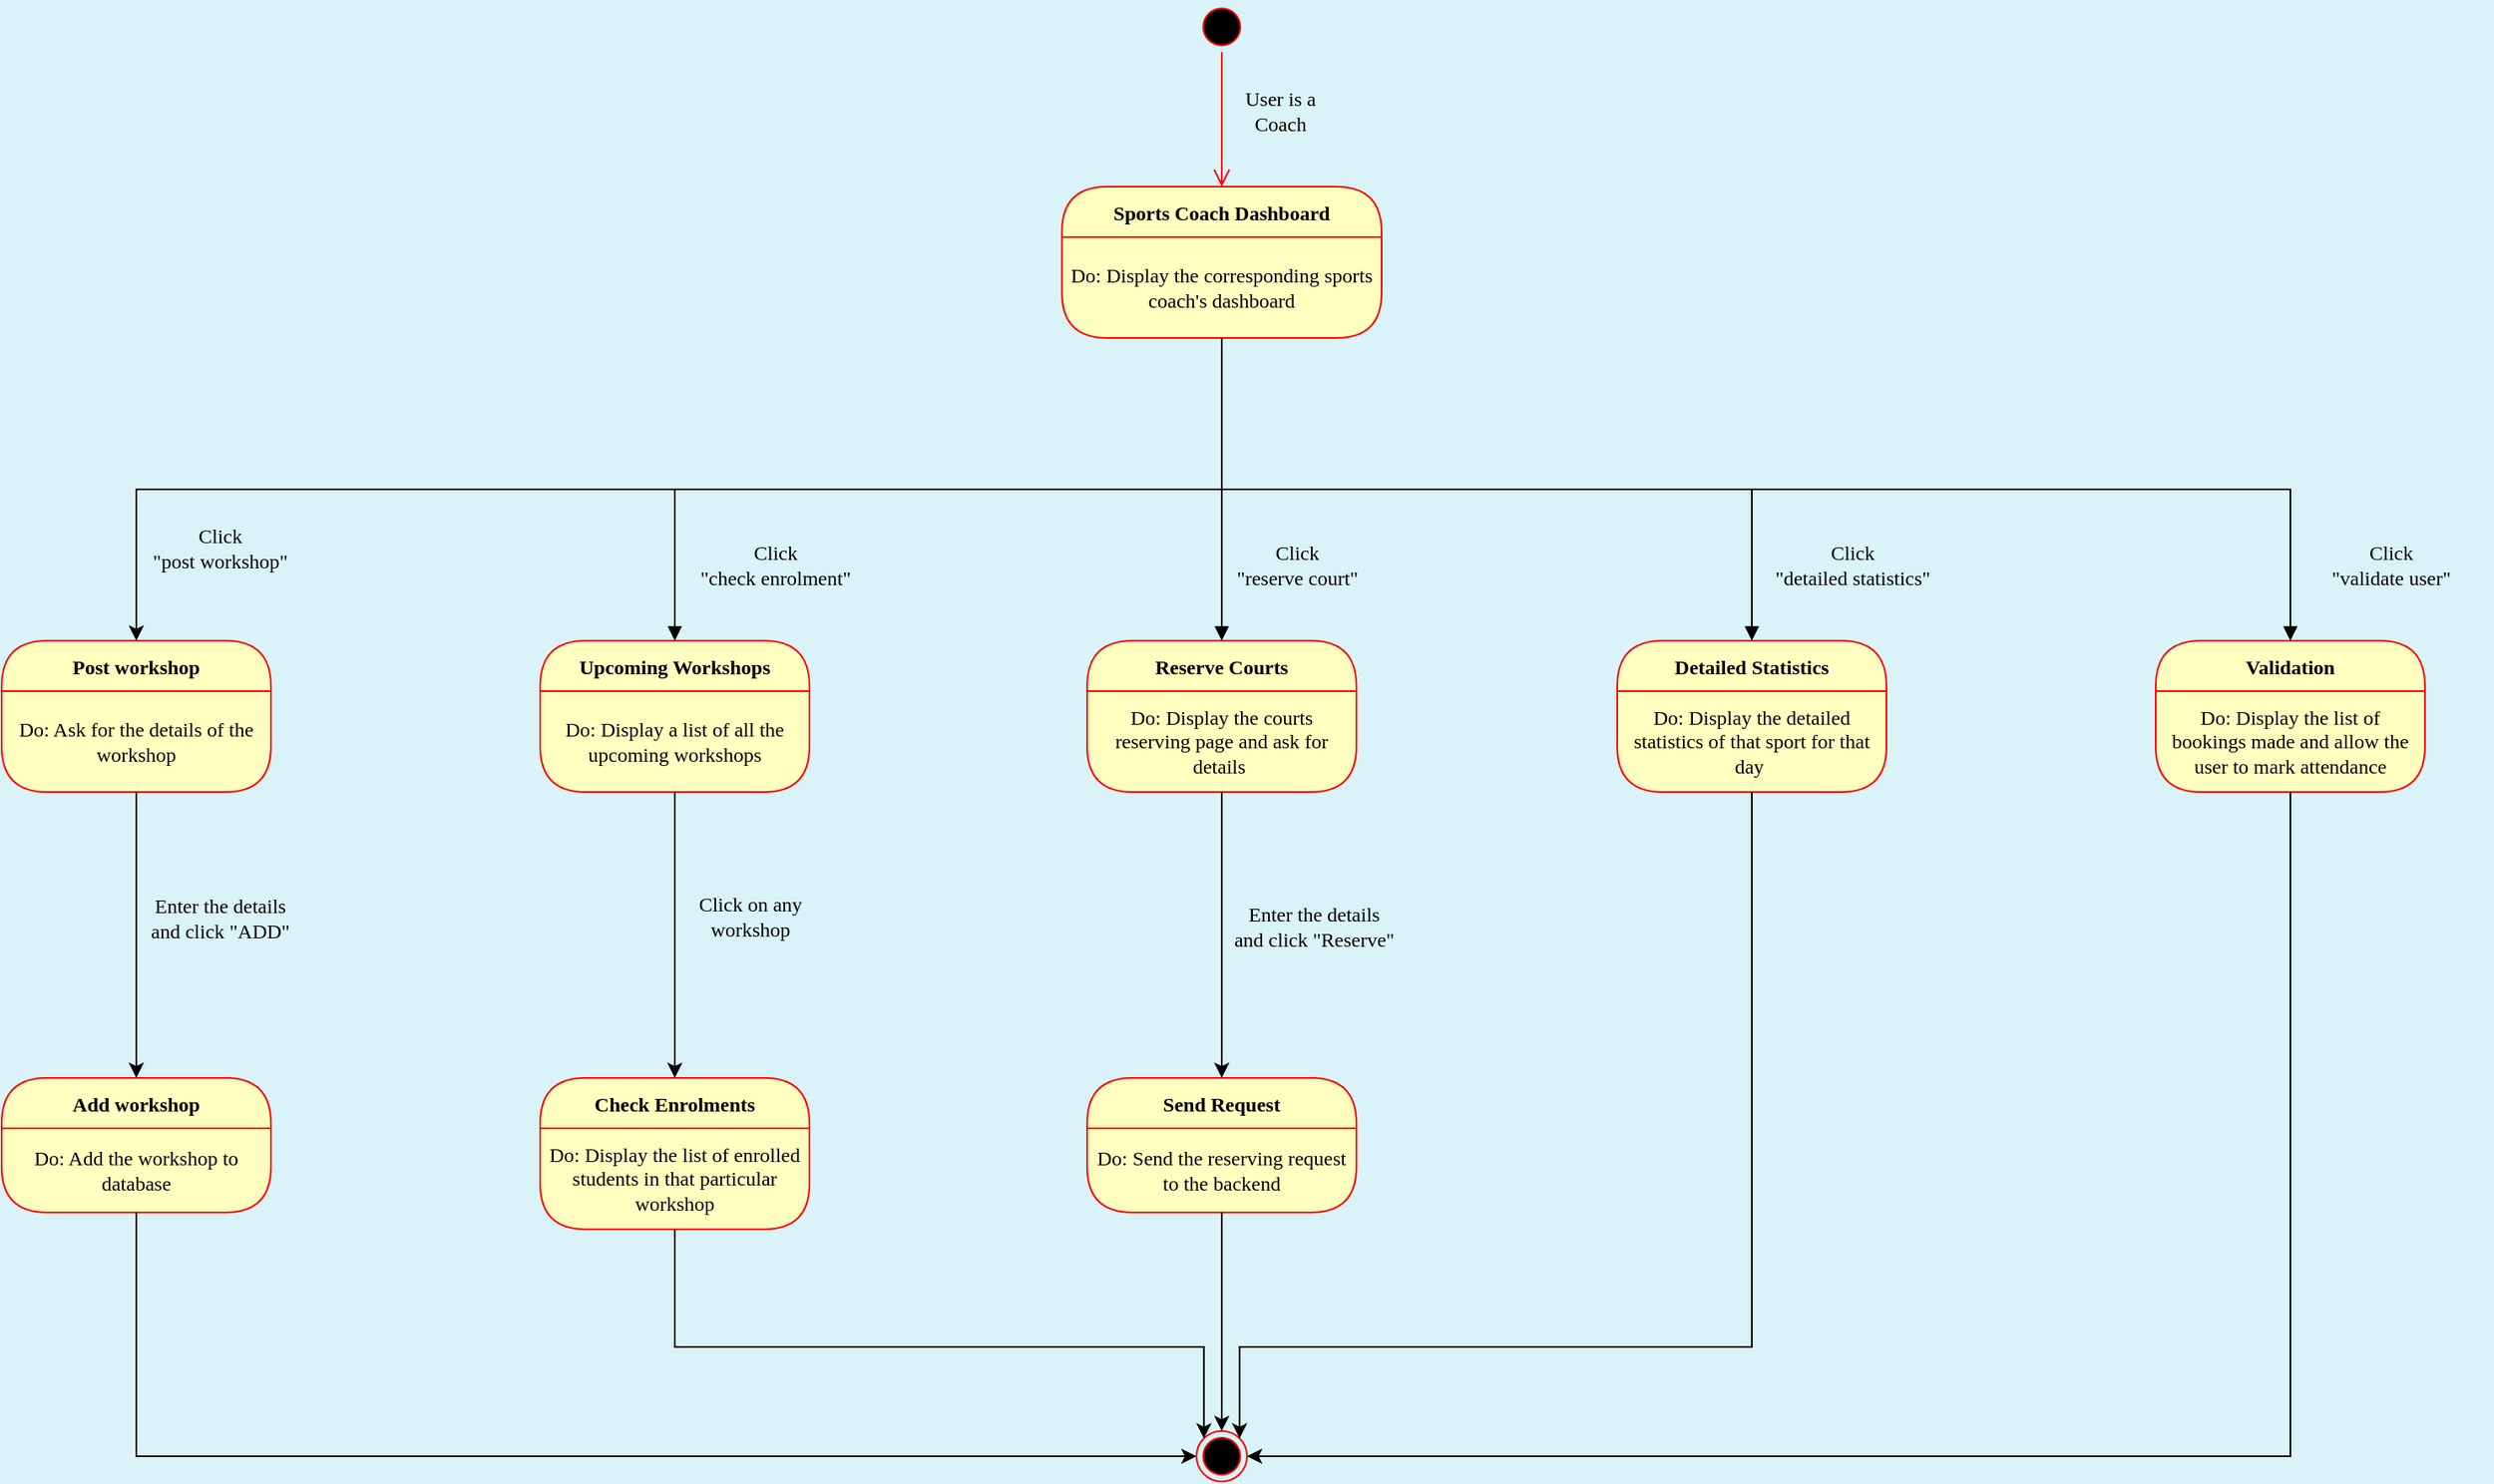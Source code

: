 <mxfile version="23.1.1" type="google">
  <diagram name="Page-1" id="58cdce13-f638-feb5-8d6f-7d28b1aa9fa0">
    <mxGraphModel grid="1" page="1" gridSize="10" guides="1" tooltips="1" connect="1" arrows="1" fold="1" pageScale="1" pageWidth="1654" pageHeight="1169" background="#D9F3F8" math="0" shadow="0">
      <root>
        <mxCell id="0" />
        <mxCell id="1" parent="0" />
        <mxCell id="U-6L90hBsTqb_HatNkOn-1" value="" style="ellipse;html=1;shape=startState;fillColor=#000000;strokeColor=#ff0000;fontFamily=Poppins;fontSource=https%3A%2F%2Ffonts.googleapis.com%2Fcss%3Ffamily%3DPoppins;" vertex="1" parent="1">
          <mxGeometry x="790" y="40" width="30" height="30" as="geometry" />
        </mxCell>
        <mxCell id="U-6L90hBsTqb_HatNkOn-2" value="" style="edgeStyle=orthogonalEdgeStyle;html=1;verticalAlign=bottom;endArrow=open;endSize=8;strokeColor=#ff0000;rounded=0;fontFamily=Poppins;fontSource=https%3A%2F%2Ffonts.googleapis.com%2Fcss%3Ffamily%3DPoppins;" edge="1" parent="1" source="U-6L90hBsTqb_HatNkOn-1">
          <mxGeometry relative="1" as="geometry">
            <mxPoint x="805" y="150" as="targetPoint" />
          </mxGeometry>
        </mxCell>
        <mxCell id="U-6L90hBsTqb_HatNkOn-4" value="User is a Coach" style="text;html=1;strokeColor=none;fillColor=none;align=center;verticalAlign=middle;whiteSpace=wrap;rounded=0;fontFamily=Poppins;fontSource=https%3A%2F%2Ffonts.googleapis.com%2Fcss%3Ffamily%3DPoppins;" vertex="1" parent="1">
          <mxGeometry x="810" y="90" width="60" height="30" as="geometry" />
        </mxCell>
        <mxCell id="U-6L90hBsTqb_HatNkOn-5" value="Sports Coach Dashboard" style="swimlane;fontStyle=1;align=center;verticalAlign=middle;childLayout=stackLayout;horizontal=1;startSize=30;horizontalStack=0;resizeParent=0;resizeLast=1;container=0;fontColor=#000000;collapsible=0;rounded=1;arcSize=30;strokeColor=#ff0000;fillColor=#ffffc0;swimlaneFillColor=#ffffc0;dropTarget=0;fontFamily=Poppins;fontSource=https%3A%2F%2Ffonts.googleapis.com%2Fcss%3Ffamily%3DPoppins;" vertex="1" parent="1">
          <mxGeometry x="710" y="150" width="190" height="90" as="geometry" />
        </mxCell>
        <mxCell id="U-6L90hBsTqb_HatNkOn-6" value="Do: Display the corresponding sports coach&#39;s dashboard" style="text;html=1;strokeColor=none;fillColor=none;align=center;verticalAlign=middle;spacingLeft=4;spacingRight=4;whiteSpace=wrap;overflow=hidden;rotatable=0;fontColor=#000000;fontFamily=Poppins;fontSource=https%3A%2F%2Ffonts.googleapis.com%2Fcss%3Ffamily%3DPoppins;" vertex="1" parent="U-6L90hBsTqb_HatNkOn-5">
          <mxGeometry y="30" width="190" height="60" as="geometry" />
        </mxCell>
        <mxCell id="U-6L90hBsTqb_HatNkOn-9" value="Subtitle" style="text;html=1;strokeColor=none;fillColor=none;align=center;verticalAlign=middle;spacingLeft=4;spacingRight=4;whiteSpace=wrap;overflow=hidden;rotatable=0;fontColor=#000000;fontFamily=Poppins;fontSource=https%3A%2F%2Ffonts.googleapis.com%2Fcss%3Ffamily%3DPoppins;" vertex="1" parent="U-6L90hBsTqb_HatNkOn-5">
          <mxGeometry y="90" width="190" as="geometry" />
        </mxCell>
        <mxCell id="U-6L90hBsTqb_HatNkOn-17" value="Post workshop" style="swimlane;fontStyle=1;align=center;verticalAlign=middle;childLayout=stackLayout;horizontal=1;startSize=30;horizontalStack=0;resizeParent=0;resizeLast=1;container=0;fontColor=#000000;collapsible=0;rounded=1;arcSize=30;strokeColor=#ff0000;fillColor=#ffffc0;swimlaneFillColor=#ffffc0;dropTarget=0;fontFamily=Poppins;fontSource=https%3A%2F%2Ffonts.googleapis.com%2Fcss%3Ffamily%3DPoppins;" vertex="1" parent="1">
          <mxGeometry x="80" y="420" width="160" height="90" as="geometry" />
        </mxCell>
        <mxCell id="U-6L90hBsTqb_HatNkOn-18" value="Do: Ask for the details of the workshop" style="text;html=1;strokeColor=none;fillColor=none;align=center;verticalAlign=middle;spacingLeft=4;spacingRight=4;whiteSpace=wrap;overflow=hidden;rotatable=0;fontColor=#000000;fontFamily=Poppins;fontSource=https%3A%2F%2Ffonts.googleapis.com%2Fcss%3Ffamily%3DPoppins;" vertex="1" parent="U-6L90hBsTqb_HatNkOn-17">
          <mxGeometry y="30" width="160" height="60" as="geometry" />
        </mxCell>
        <mxCell id="U-6L90hBsTqb_HatNkOn-20" value="Do: Ask for the details of the workshop" style="text;html=1;strokeColor=none;fillColor=none;align=center;verticalAlign=middle;spacingLeft=4;spacingRight=4;whiteSpace=wrap;overflow=hidden;rotatable=0;fontColor=#000000;fontFamily=Poppins;fontSource=https%3A%2F%2Ffonts.googleapis.com%2Fcss%3Ffamily%3DPoppins;" vertex="1" parent="U-6L90hBsTqb_HatNkOn-17">
          <mxGeometry y="90" width="160" as="geometry" />
        </mxCell>
        <mxCell id="U-6L90hBsTqb_HatNkOn-25" value="Upcoming Workshops" style="swimlane;fontStyle=1;align=center;verticalAlign=middle;childLayout=stackLayout;horizontal=1;startSize=30;horizontalStack=0;resizeParent=0;resizeLast=1;container=0;fontColor=#000000;collapsible=0;rounded=1;arcSize=30;strokeColor=#ff0000;fillColor=#ffffc0;swimlaneFillColor=#ffffc0;dropTarget=0;fontFamily=Poppins;fontSource=https%3A%2F%2Ffonts.googleapis.com%2Fcss%3Ffamily%3DPoppins;" vertex="1" parent="1">
          <mxGeometry x="400" y="420" width="160" height="90" as="geometry" />
        </mxCell>
        <mxCell id="U-6L90hBsTqb_HatNkOn-26" value="Do: Display a list of all the upcoming workshops" style="text;html=1;strokeColor=none;fillColor=none;align=center;verticalAlign=middle;spacingLeft=4;spacingRight=4;whiteSpace=wrap;overflow=hidden;rotatable=0;fontColor=#000000;fontFamily=Poppins;fontSource=https%3A%2F%2Ffonts.googleapis.com%2Fcss%3Ffamily%3DPoppins;" vertex="1" parent="U-6L90hBsTqb_HatNkOn-25">
          <mxGeometry y="30" width="160" height="60" as="geometry" />
        </mxCell>
        <mxCell id="U-6L90hBsTqb_HatNkOn-33" value="Reserve Courts" style="swimlane;fontStyle=1;align=center;verticalAlign=middle;childLayout=stackLayout;horizontal=1;startSize=30;horizontalStack=0;resizeParent=0;resizeLast=1;container=0;fontColor=#000000;collapsible=0;rounded=1;arcSize=30;strokeColor=#ff0000;fillColor=#ffffc0;swimlaneFillColor=#ffffc0;dropTarget=0;fontFamily=Poppins;fontSource=https%3A%2F%2Ffonts.googleapis.com%2Fcss%3Ffamily%3DPoppins;" vertex="1" parent="1">
          <mxGeometry x="725" y="420" width="160" height="90" as="geometry" />
        </mxCell>
        <mxCell id="U-6L90hBsTqb_HatNkOn-35" value="Do: Display the courts reserving page and ask for details&amp;nbsp;" style="text;html=1;strokeColor=none;fillColor=none;align=center;verticalAlign=middle;spacingLeft=4;spacingRight=4;whiteSpace=wrap;overflow=hidden;rotatable=0;fontColor=#000000;fontFamily=Poppins;fontSource=https%3A%2F%2Ffonts.googleapis.com%2Fcss%3Ffamily%3DPoppins;" vertex="1" parent="U-6L90hBsTqb_HatNkOn-33">
          <mxGeometry y="30" width="160" height="60" as="geometry" />
        </mxCell>
        <mxCell id="U-6L90hBsTqb_HatNkOn-37" value="Detailed Statistics" style="swimlane;fontStyle=1;align=center;verticalAlign=middle;childLayout=stackLayout;horizontal=1;startSize=30;horizontalStack=0;resizeParent=0;resizeLast=1;container=0;fontColor=#000000;collapsible=0;rounded=1;arcSize=30;strokeColor=#ff0000;fillColor=#ffffc0;swimlaneFillColor=#ffffc0;dropTarget=0;fontFamily=Poppins;fontSource=https%3A%2F%2Ffonts.googleapis.com%2Fcss%3Ffamily%3DPoppins;" vertex="1" parent="1">
          <mxGeometry x="1040" y="420" width="160" height="90" as="geometry" />
        </mxCell>
        <mxCell id="U-6L90hBsTqb_HatNkOn-39" value="Do: Display the detailed statistics of that sport for that day&amp;nbsp;" style="text;html=1;strokeColor=none;fillColor=none;align=center;verticalAlign=middle;spacingLeft=4;spacingRight=4;whiteSpace=wrap;overflow=hidden;rotatable=0;fontColor=#000000;fontFamily=Poppins;fontSource=https%3A%2F%2Ffonts.googleapis.com%2Fcss%3Ffamily%3DPoppins;" vertex="1" parent="U-6L90hBsTqb_HatNkOn-37">
          <mxGeometry y="30" width="160" height="60" as="geometry" />
        </mxCell>
        <mxCell id="U-6L90hBsTqb_HatNkOn-43" value="Do: Display the detailed statistics of&amp;nbsp;" style="text;html=1;strokeColor=none;fillColor=none;align=center;verticalAlign=middle;spacingLeft=4;spacingRight=4;whiteSpace=wrap;overflow=hidden;rotatable=0;fontColor=#000000;fontFamily=Poppins;fontSource=https%3A%2F%2Ffonts.googleapis.com%2Fcss%3Ffamily%3DPoppins;" vertex="1" parent="U-6L90hBsTqb_HatNkOn-37">
          <mxGeometry y="90" width="160" as="geometry" />
        </mxCell>
        <mxCell id="U-6L90hBsTqb_HatNkOn-40" value="Validation" style="swimlane;fontStyle=1;align=center;verticalAlign=middle;childLayout=stackLayout;horizontal=1;startSize=30;horizontalStack=0;resizeParent=0;resizeLast=1;container=0;fontColor=#000000;collapsible=0;rounded=1;arcSize=30;strokeColor=#ff0000;fillColor=#ffffc0;swimlaneFillColor=#ffffc0;dropTarget=0;fontFamily=Poppins;fontSource=https%3A%2F%2Ffonts.googleapis.com%2Fcss%3Ffamily%3DPoppins;" vertex="1" parent="1">
          <mxGeometry x="1360" y="420" width="160" height="90" as="geometry" />
        </mxCell>
        <mxCell id="U-6L90hBsTqb_HatNkOn-42" value="Do: Display the list of bookings made and allow the user to mark attendance" style="text;html=1;strokeColor=none;fillColor=none;align=center;verticalAlign=middle;spacingLeft=4;spacingRight=4;whiteSpace=wrap;overflow=hidden;rotatable=0;fontColor=#000000;fontFamily=Poppins;fontSource=https%3A%2F%2Ffonts.googleapis.com%2Fcss%3Ffamily%3DPoppins;" vertex="1" parent="U-6L90hBsTqb_HatNkOn-40">
          <mxGeometry y="30" width="160" height="60" as="geometry" />
        </mxCell>
        <mxCell id="U-6L90hBsTqb_HatNkOn-45" value="Add workshop" style="swimlane;fontStyle=1;align=center;verticalAlign=middle;childLayout=stackLayout;horizontal=1;startSize=30;horizontalStack=0;resizeParent=0;resizeLast=1;container=0;fontColor=#000000;collapsible=0;rounded=1;arcSize=30;strokeColor=#ff0000;fillColor=#ffffc0;swimlaneFillColor=#ffffc0;dropTarget=0;fontFamily=Poppins;fontSource=https%3A%2F%2Ffonts.googleapis.com%2Fcss%3Ffamily%3DPoppins;" vertex="1" parent="1">
          <mxGeometry x="80" y="680" width="160" height="80" as="geometry" />
        </mxCell>
        <mxCell id="U-6L90hBsTqb_HatNkOn-46" value="Do: Add the workshop to database" style="text;html=1;strokeColor=none;fillColor=none;align=center;verticalAlign=middle;spacingLeft=4;spacingRight=4;whiteSpace=wrap;overflow=hidden;rotatable=0;fontColor=#000000;fontFamily=Poppins;fontSource=https%3A%2F%2Ffonts.googleapis.com%2Fcss%3Ffamily%3DPoppins;" vertex="1" parent="U-6L90hBsTqb_HatNkOn-45">
          <mxGeometry y="30" width="160" height="50" as="geometry" />
        </mxCell>
        <mxCell id="U-6L90hBsTqb_HatNkOn-49" value="Do: Add the workshop to database" style="text;html=1;strokeColor=none;fillColor=none;align=center;verticalAlign=middle;spacingLeft=4;spacingRight=4;whiteSpace=wrap;overflow=hidden;rotatable=0;fontColor=#000000;fontFamily=Poppins;fontSource=https%3A%2F%2Ffonts.googleapis.com%2Fcss%3Ffamily%3DPoppins;" vertex="1" parent="U-6L90hBsTqb_HatNkOn-45">
          <mxGeometry y="80" width="160" as="geometry" />
        </mxCell>
        <mxCell id="U-6L90hBsTqb_HatNkOn-21" style="edgeStyle=orthogonalEdgeStyle;rounded=0;orthogonalLoop=1;jettySize=auto;html=1;entryX=0.5;entryY=0;entryDx=0;entryDy=0;fontFamily=Poppins;fontSource=https%3A%2F%2Ffonts.googleapis.com%2Fcss%3Ffamily%3DPoppins;" edge="1" parent="1" source="U-6L90hBsTqb_HatNkOn-20" target="U-6L90hBsTqb_HatNkOn-45">
          <mxGeometry relative="1" as="geometry">
            <mxPoint x="160" y="600" as="targetPoint" />
          </mxGeometry>
        </mxCell>
        <mxCell id="U-6L90hBsTqb_HatNkOn-56" value="Send Request" style="swimlane;fontStyle=1;align=center;verticalAlign=middle;childLayout=stackLayout;horizontal=1;startSize=30;horizontalStack=0;resizeParent=0;resizeLast=1;container=0;fontColor=#000000;collapsible=0;rounded=1;arcSize=30;strokeColor=#ff0000;fillColor=#ffffc0;swimlaneFillColor=#ffffc0;dropTarget=0;fontFamily=Poppins;fontSource=https%3A%2F%2Ffonts.googleapis.com%2Fcss%3Ffamily%3DPoppins;" vertex="1" parent="1">
          <mxGeometry x="725" y="680" width="160" height="80" as="geometry" />
        </mxCell>
        <mxCell id="U-6L90hBsTqb_HatNkOn-58" value="Do: Send the reserving request to the backend" style="text;html=1;strokeColor=none;fillColor=none;align=center;verticalAlign=middle;spacingLeft=4;spacingRight=4;whiteSpace=wrap;overflow=hidden;rotatable=0;fontColor=#000000;fontFamily=Poppins;fontSource=https%3A%2F%2Ffonts.googleapis.com%2Fcss%3Ffamily%3DPoppins;" vertex="1" parent="U-6L90hBsTqb_HatNkOn-56">
          <mxGeometry y="30" width="160" height="50" as="geometry" />
        </mxCell>
        <mxCell id="U-6L90hBsTqb_HatNkOn-59" value="Do: Add the workshop to database" style="text;html=1;strokeColor=none;fillColor=none;align=center;verticalAlign=middle;spacingLeft=4;spacingRight=4;whiteSpace=wrap;overflow=hidden;rotatable=0;fontColor=#000000;fontFamily=Poppins;fontSource=https%3A%2F%2Ffonts.googleapis.com%2Fcss%3Ffamily%3DPoppins;" vertex="1" parent="U-6L90hBsTqb_HatNkOn-56">
          <mxGeometry y="80" width="160" as="geometry" />
        </mxCell>
        <mxCell id="U-6L90hBsTqb_HatNkOn-34" style="edgeStyle=orthogonalEdgeStyle;rounded=0;orthogonalLoop=1;jettySize=auto;html=1;entryX=0.5;entryY=0;entryDx=0;entryDy=0;fontFamily=Poppins;fontSource=https%3A%2F%2Ffonts.googleapis.com%2Fcss%3Ffamily%3DPoppins;" edge="1" parent="1" source="U-6L90hBsTqb_HatNkOn-35" target="U-6L90hBsTqb_HatNkOn-56">
          <mxGeometry relative="1" as="geometry">
            <mxPoint x="805" y="600" as="targetPoint" />
          </mxGeometry>
        </mxCell>
        <mxCell id="U-6L90hBsTqb_HatNkOn-66" value="" style="ellipse;html=1;shape=endState;fillColor=#000000;strokeColor=#ff0000;fontFamily=Poppins;fontSource=https%3A%2F%2Ffonts.googleapis.com%2Fcss%3Ffamily%3DPoppins;" vertex="1" parent="1">
          <mxGeometry x="790" y="890" width="30" height="30" as="geometry" />
        </mxCell>
        <mxCell id="U-6L90hBsTqb_HatNkOn-60" style="edgeStyle=orthogonalEdgeStyle;rounded=0;orthogonalLoop=1;jettySize=auto;html=1;exitX=0.5;exitY=1;exitDx=0;exitDy=0;entryX=0.5;entryY=0;entryDx=0;entryDy=0;fontFamily=Poppins;fontSource=https%3A%2F%2Ffonts.googleapis.com%2Fcss%3Ffamily%3DPoppins;" edge="1" parent="1" source="U-6L90hBsTqb_HatNkOn-58" target="U-6L90hBsTqb_HatNkOn-66">
          <mxGeometry relative="1" as="geometry">
            <mxPoint x="805.714" y="870.0" as="targetPoint" />
          </mxGeometry>
        </mxCell>
        <mxCell id="U-6L90hBsTqb_HatNkOn-68" style="edgeStyle=orthogonalEdgeStyle;rounded=0;orthogonalLoop=1;jettySize=auto;html=1;exitX=0.5;exitY=1;exitDx=0;exitDy=0;entryX=1;entryY=0;entryDx=0;entryDy=0;fontFamily=Poppins;fontSource=https%3A%2F%2Ffonts.googleapis.com%2Fcss%3Ffamily%3DPoppins;" edge="1" parent="1" source="U-6L90hBsTqb_HatNkOn-39" target="U-6L90hBsTqb_HatNkOn-66">
          <mxGeometry relative="1" as="geometry">
            <Array as="points">
              <mxPoint x="1120" y="840" />
              <mxPoint x="816" y="840" />
            </Array>
          </mxGeometry>
        </mxCell>
        <mxCell id="U-6L90hBsTqb_HatNkOn-70" style="edgeStyle=orthogonalEdgeStyle;rounded=0;orthogonalLoop=1;jettySize=auto;html=1;exitX=0.5;exitY=1;exitDx=0;exitDy=0;entryX=0;entryY=0.5;entryDx=0;entryDy=0;fontFamily=Poppins;fontSource=https%3A%2F%2Ffonts.googleapis.com%2Fcss%3Ffamily%3DPoppins;" edge="1" parent="1" source="U-6L90hBsTqb_HatNkOn-46" target="U-6L90hBsTqb_HatNkOn-66">
          <mxGeometry relative="1" as="geometry">
            <mxPoint x="450" y="960" as="targetPoint" />
          </mxGeometry>
        </mxCell>
        <mxCell id="U-6L90hBsTqb_HatNkOn-71" style="edgeStyle=orthogonalEdgeStyle;rounded=0;orthogonalLoop=1;jettySize=auto;html=1;exitX=0.5;exitY=1;exitDx=0;exitDy=0;entryX=1;entryY=0.5;entryDx=0;entryDy=0;fontFamily=Poppins;fontSource=https%3A%2F%2Ffonts.googleapis.com%2Fcss%3Ffamily%3DPoppins;" edge="1" parent="1" source="U-6L90hBsTqb_HatNkOn-42" target="U-6L90hBsTqb_HatNkOn-66">
          <mxGeometry relative="1" as="geometry" />
        </mxCell>
        <mxCell id="U-6L90hBsTqb_HatNkOn-72" style="edgeStyle=orthogonalEdgeStyle;rounded=0;orthogonalLoop=1;jettySize=auto;html=1;exitX=0.5;exitY=1;exitDx=0;exitDy=0;entryX=0.5;entryY=0;entryDx=0;entryDy=0;fontFamily=Poppins;fontSource=https%3A%2F%2Ffonts.googleapis.com%2Fcss%3Ffamily%3DPoppins;" edge="1" parent="1" source="U-6L90hBsTqb_HatNkOn-6" target="U-6L90hBsTqb_HatNkOn-17">
          <mxGeometry relative="1" as="geometry" />
        </mxCell>
        <mxCell id="U-6L90hBsTqb_HatNkOn-81" value="Click &lt;br&gt;&quot;post workshop&quot;" style="text;html=1;strokeColor=none;fillColor=none;align=center;verticalAlign=middle;whiteSpace=wrap;rounded=0;fontFamily=Poppins;fontSource=https%3A%2F%2Ffonts.googleapis.com%2Fcss%3Ffamily%3DPoppins;" vertex="1" parent="1">
          <mxGeometry x="160" y="350" width="100" height="30" as="geometry" />
        </mxCell>
        <mxCell id="U-6L90hBsTqb_HatNkOn-82" value="Click&lt;br&gt;&quot;check enrolment&quot;" style="text;html=1;strokeColor=none;fillColor=none;align=center;verticalAlign=middle;whiteSpace=wrap;rounded=0;fontFamily=Poppins;fontSource=https%3A%2F%2Ffonts.googleapis.com%2Fcss%3Ffamily%3DPoppins;" vertex="1" parent="1">
          <mxGeometry x="480" y="360" width="120" height="30" as="geometry" />
        </mxCell>
        <mxCell id="U-6L90hBsTqb_HatNkOn-83" value="Enter the details and click &quot;Reserve&quot;" style="text;html=1;strokeColor=none;fillColor=none;align=center;verticalAlign=middle;whiteSpace=wrap;rounded=0;fontFamily=Poppins;fontSource=https%3A%2F%2Ffonts.googleapis.com%2Fcss%3Ffamily%3DPoppins;" vertex="1" parent="1">
          <mxGeometry x="810" y="570" width="100" height="40" as="geometry" />
        </mxCell>
        <mxCell id="U-6L90hBsTqb_HatNkOn-84" value="Click on any workshop" style="text;html=1;strokeColor=none;fillColor=none;align=center;verticalAlign=middle;whiteSpace=wrap;rounded=0;fontFamily=Poppins;fontSource=https%3A%2F%2Ffonts.googleapis.com%2Fcss%3Ffamily%3DPoppins;" vertex="1" parent="1">
          <mxGeometry x="480" y="569" width="90" height="30" as="geometry" />
        </mxCell>
        <mxCell id="U-6L90hBsTqb_HatNkOn-85" value="Click&lt;br&gt;&quot;reserve court&quot;" style="text;html=1;strokeColor=none;fillColor=none;align=center;verticalAlign=middle;whiteSpace=wrap;rounded=0;fontFamily=Poppins;fontSource=https%3A%2F%2Ffonts.googleapis.com%2Fcss%3Ffamily%3DPoppins;" vertex="1" parent="1">
          <mxGeometry x="800" y="360" width="100" height="30" as="geometry" />
        </mxCell>
        <mxCell id="U-6L90hBsTqb_HatNkOn-86" value="Enter the details and click &quot;ADD&quot;" style="text;html=1;strokeColor=none;fillColor=none;align=center;verticalAlign=middle;whiteSpace=wrap;rounded=0;fontFamily=Poppins;fontSource=https%3A%2F%2Ffonts.googleapis.com%2Fcss%3Ffamily%3DPoppins;" vertex="1" parent="1">
          <mxGeometry x="165" y="570" width="90" height="30" as="geometry" />
        </mxCell>
        <mxCell id="U-6L90hBsTqb_HatNkOn-87" value="Click&lt;br&gt;&quot;detailed statistics&quot;" style="text;html=1;strokeColor=none;fillColor=none;align=center;verticalAlign=middle;whiteSpace=wrap;rounded=0;fontFamily=Poppins;fontSource=https%3A%2F%2Ffonts.googleapis.com%2Fcss%3Ffamily%3DPoppins;" vertex="1" parent="1">
          <mxGeometry x="1120" y="360" width="120" height="30" as="geometry" />
        </mxCell>
        <mxCell id="U-6L90hBsTqb_HatNkOn-90" value="Click&lt;br&gt;&quot;validate user&quot;" style="text;html=1;strokeColor=none;fillColor=none;align=center;verticalAlign=middle;whiteSpace=wrap;rounded=0;fontFamily=Poppins;fontSource=https%3A%2F%2Ffonts.googleapis.com%2Fcss%3Ffamily%3DPoppins;" vertex="1" parent="1">
          <mxGeometry x="1440" y="360" width="120" height="30" as="geometry" />
        </mxCell>
        <mxCell id="U-6L90hBsTqb_HatNkOn-91" value="Check Enrolments" style="swimlane;fontStyle=1;align=center;verticalAlign=middle;childLayout=stackLayout;horizontal=1;startSize=30;horizontalStack=0;resizeParent=0;resizeLast=1;container=0;fontColor=#000000;collapsible=0;rounded=1;arcSize=30;strokeColor=#ff0000;fillColor=#ffffc0;swimlaneFillColor=#ffffc0;dropTarget=0;fontFamily=Poppins;fontSource=https%3A%2F%2Ffonts.googleapis.com%2Fcss%3Ffamily%3DPoppins;" vertex="1" parent="1">
          <mxGeometry x="400" y="680" width="160" height="90" as="geometry" />
        </mxCell>
        <mxCell id="U-6L90hBsTqb_HatNkOn-92" value="Do: Display the list of enrolled students in that particular workshop" style="text;html=1;strokeColor=none;fillColor=none;align=center;verticalAlign=middle;spacingLeft=4;spacingRight=4;whiteSpace=wrap;overflow=hidden;rotatable=0;fontColor=#000000;fontFamily=Poppins;fontSource=https%3A%2F%2Ffonts.googleapis.com%2Fcss%3Ffamily%3DPoppins;" vertex="1" parent="U-6L90hBsTqb_HatNkOn-91">
          <mxGeometry y="30" width="160" height="60" as="geometry" />
        </mxCell>
        <mxCell id="U-6L90hBsTqb_HatNkOn-97" value="Do: Display the list of enrolled students in that particular workshop" style="text;html=1;strokeColor=none;fillColor=none;align=center;verticalAlign=middle;spacingLeft=4;spacingRight=4;whiteSpace=wrap;overflow=hidden;rotatable=0;fontColor=#000000;fontFamily=Poppins;fontSource=https%3A%2F%2Ffonts.googleapis.com%2Fcss%3Ffamily%3DPoppins;" vertex="1" parent="U-6L90hBsTqb_HatNkOn-91">
          <mxGeometry y="90" width="160" as="geometry" />
        </mxCell>
        <mxCell id="U-6L90hBsTqb_HatNkOn-94" style="edgeStyle=orthogonalEdgeStyle;rounded=0;orthogonalLoop=1;jettySize=auto;html=1;exitX=0.5;exitY=1;exitDx=0;exitDy=0;entryX=0.5;entryY=0;entryDx=0;entryDy=0;fontFamily=Poppins;fontSource=https%3A%2F%2Ffonts.googleapis.com%2Fcss%3Ffamily%3DPoppins;" edge="1" parent="1" source="U-6L90hBsTqb_HatNkOn-26" target="U-6L90hBsTqb_HatNkOn-91">
          <mxGeometry relative="1" as="geometry" />
        </mxCell>
        <mxCell id="U-6L90hBsTqb_HatNkOn-98" style="edgeStyle=orthogonalEdgeStyle;rounded=0;orthogonalLoop=1;jettySize=auto;html=1;exitX=0.5;exitY=1;exitDx=0;exitDy=0;entryX=0;entryY=0;entryDx=0;entryDy=0;fontFamily=Poppins;fontSource=https%3A%2F%2Ffonts.googleapis.com%2Fcss%3Ffamily%3DPoppins;" edge="1" parent="1" source="U-6L90hBsTqb_HatNkOn-92" target="U-6L90hBsTqb_HatNkOn-66">
          <mxGeometry relative="1" as="geometry">
            <Array as="points">
              <mxPoint x="480" y="840" />
              <mxPoint x="794" y="840" />
            </Array>
          </mxGeometry>
        </mxCell>
        <mxCell id="U-6L90hBsTqb_HatNkOn-99" value="" style="html=1;verticalAlign=bottom;endArrow=block;curved=0;rounded=0;entryX=0.5;entryY=0;entryDx=0;entryDy=0;fontFamily=Poppins;fontSource=https%3A%2F%2Ffonts.googleapis.com%2Fcss%3Ffamily%3DPoppins;" edge="1" parent="1" target="U-6L90hBsTqb_HatNkOn-40">
          <mxGeometry width="80" relative="1" as="geometry">
            <mxPoint x="1120" y="330" as="sourcePoint" />
            <mxPoint x="1200" y="330" as="targetPoint" />
            <Array as="points">
              <mxPoint x="1440" y="330" />
            </Array>
          </mxGeometry>
        </mxCell>
        <mxCell id="U-6L90hBsTqb_HatNkOn-100" value="" style="html=1;verticalAlign=bottom;endArrow=block;curved=0;rounded=0;entryX=0.5;entryY=0;entryDx=0;entryDy=0;fontFamily=Poppins;fontSource=https%3A%2F%2Ffonts.googleapis.com%2Fcss%3Ffamily%3DPoppins;" edge="1" parent="1" target="U-6L90hBsTqb_HatNkOn-37">
          <mxGeometry x="-1" y="175" width="80" relative="1" as="geometry">
            <mxPoint x="805" y="330" as="sourcePoint" />
            <mxPoint x="885" y="330" as="targetPoint" />
            <Array as="points">
              <mxPoint x="1120" y="330" />
            </Array>
            <mxPoint x="-160" y="105" as="offset" />
          </mxGeometry>
        </mxCell>
        <mxCell id="U-6L90hBsTqb_HatNkOn-101" value="" style="html=1;verticalAlign=bottom;endArrow=block;curved=0;rounded=0;entryX=0.5;entryY=0;entryDx=0;entryDy=0;fontFamily=Poppins;fontSource=https%3A%2F%2Ffonts.googleapis.com%2Fcss%3Ffamily%3DPoppins;" edge="1" parent="1" target="U-6L90hBsTqb_HatNkOn-25">
          <mxGeometry x="0.25" y="20" width="80" relative="1" as="geometry">
            <mxPoint x="480" y="330" as="sourcePoint" />
            <mxPoint x="500" y="240" as="targetPoint" />
            <mxPoint as="offset" />
          </mxGeometry>
        </mxCell>
        <mxCell id="U-6L90hBsTqb_HatNkOn-103" value="" style="html=1;verticalAlign=bottom;endArrow=block;curved=0;rounded=0;entryX=0.5;entryY=0;entryDx=0;entryDy=0;fontFamily=Poppins;fontSource=https%3A%2F%2Ffonts.googleapis.com%2Fcss%3Ffamily%3DPoppins;" edge="1" parent="1" target="U-6L90hBsTqb_HatNkOn-33">
          <mxGeometry width="80" relative="1" as="geometry">
            <mxPoint x="805" y="330" as="sourcePoint" />
            <mxPoint x="670" y="260" as="targetPoint" />
          </mxGeometry>
        </mxCell>
      </root>
    </mxGraphModel>
  </diagram>
</mxfile>
